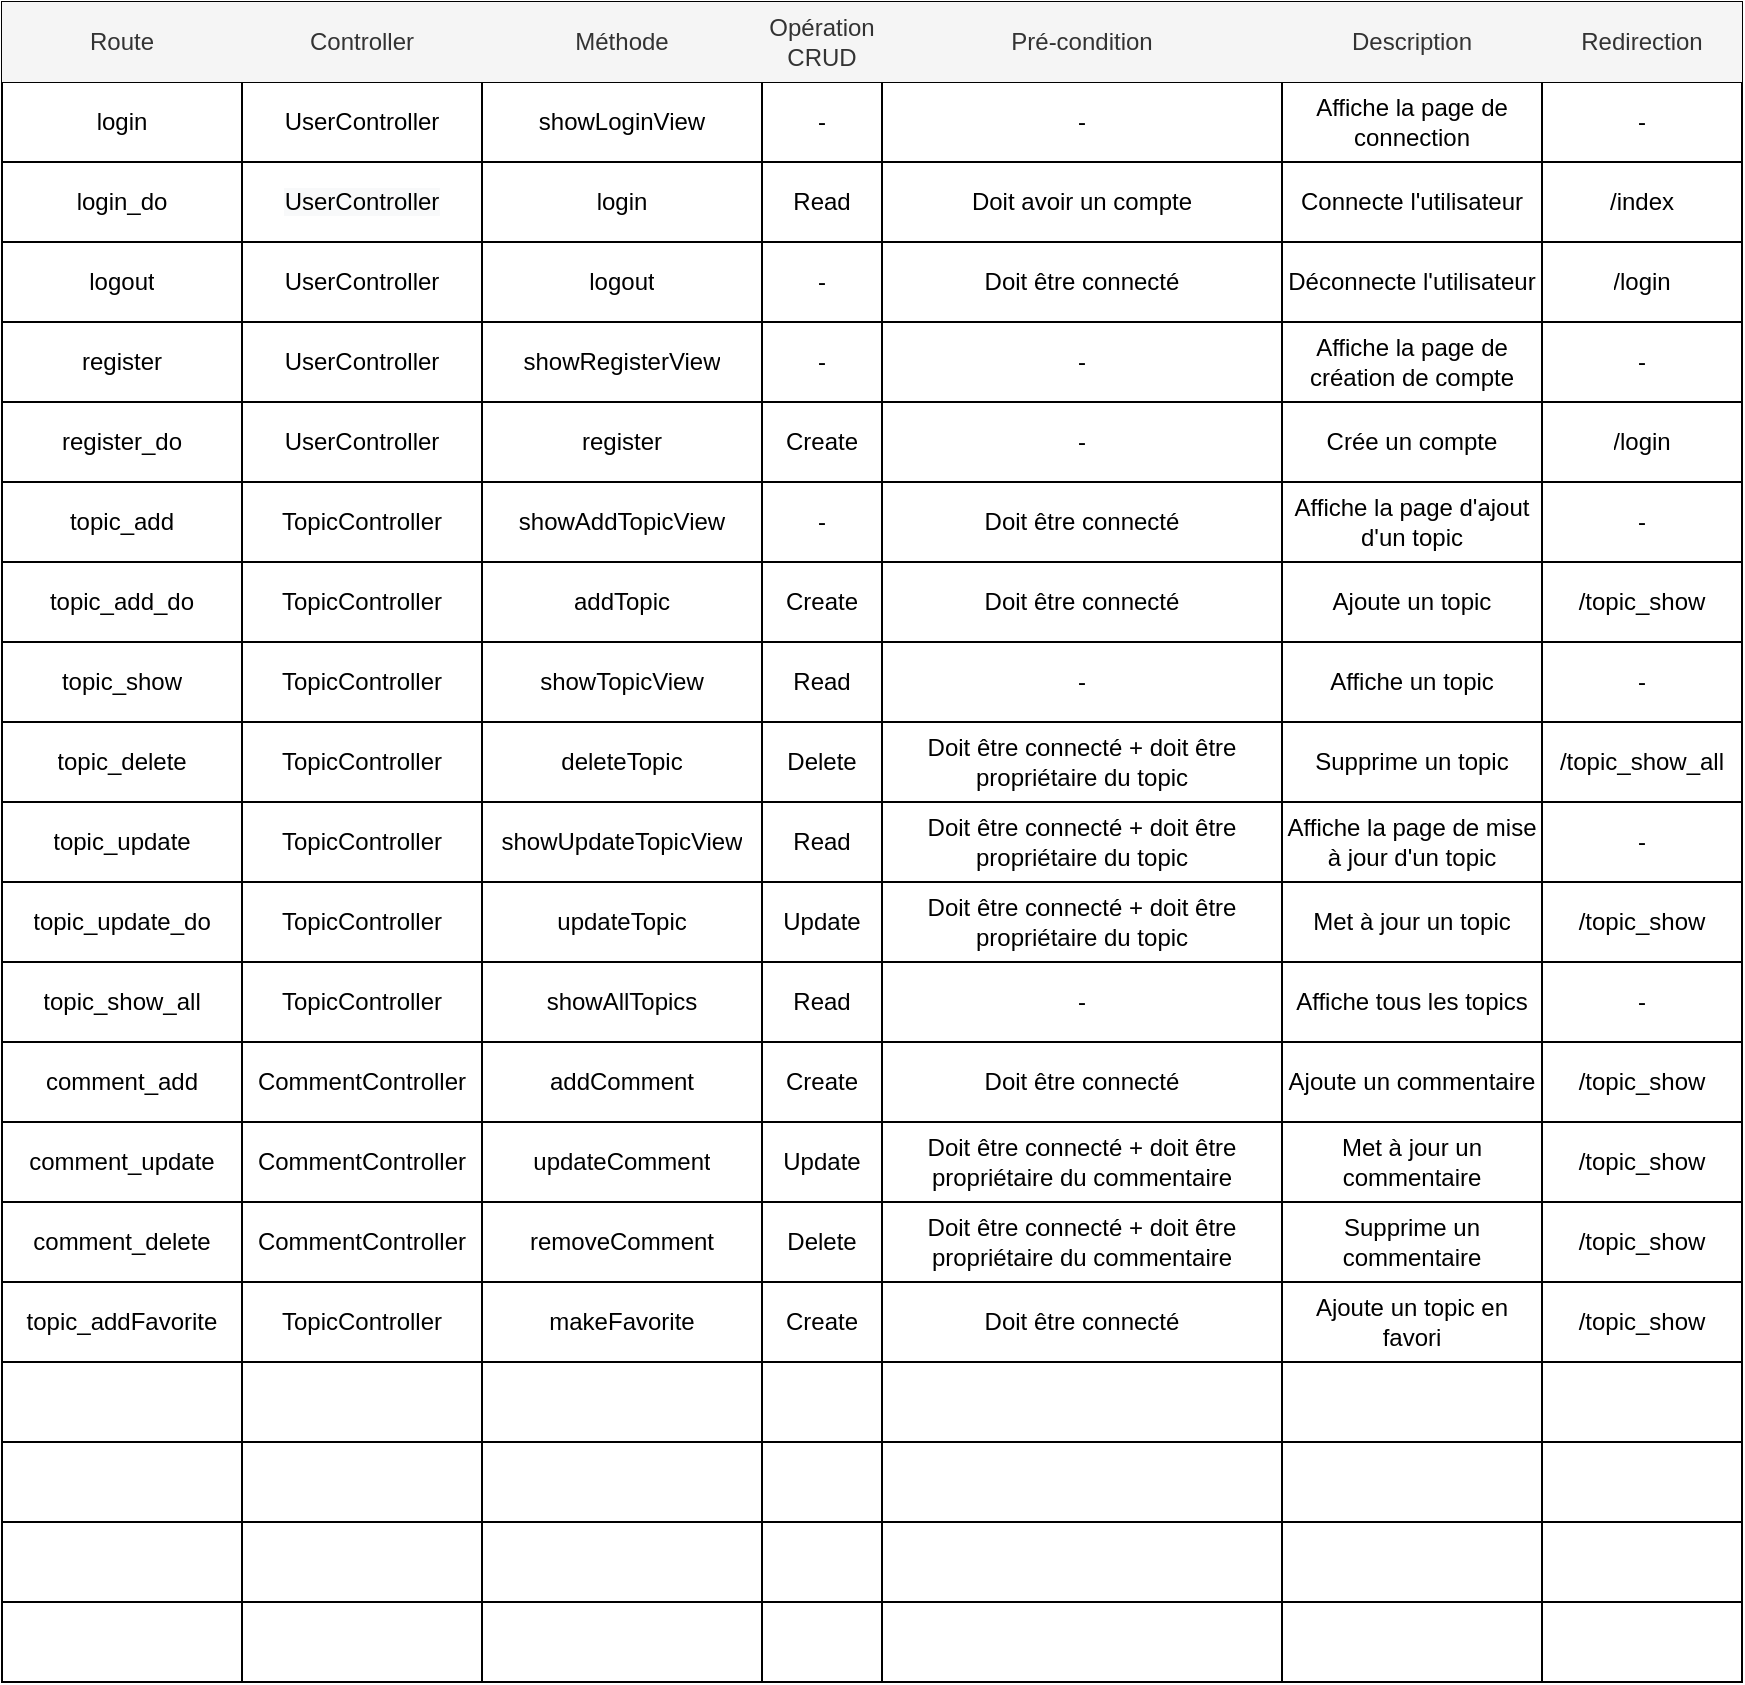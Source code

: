 <mxfile version="16.6.4" type="device"><diagram id="2NZ8hXQLQXaGf_vULwwr" name="Page-1"><mxGraphModel dx="-378" dy="328" grid="1" gridSize="10" guides="1" tooltips="1" connect="1" arrows="1" fold="1" page="1" pageScale="1" pageWidth="827" pageHeight="1169" math="0" shadow="0"><root><mxCell id="0"/><mxCell id="1" parent="0"/><mxCell id="IDrQPqA-CWk9IewRnikO-23" value="" style="shape=table;html=1;whiteSpace=wrap;startSize=0;container=1;collapsible=0;childLayout=tableLayout;" vertex="1" parent="1"><mxGeometry x="910" y="30" width="870" height="840" as="geometry"/></mxCell><mxCell id="IDrQPqA-CWk9IewRnikO-24" value="" style="shape=tableRow;horizontal=0;startSize=0;swimlaneHead=0;swimlaneBody=0;top=0;left=0;bottom=0;right=0;collapsible=0;dropTarget=0;fillColor=none;points=[[0,0.5],[1,0.5]];portConstraint=eastwest;" vertex="1" parent="IDrQPqA-CWk9IewRnikO-23"><mxGeometry width="870" height="40" as="geometry"/></mxCell><mxCell id="IDrQPqA-CWk9IewRnikO-25" value="Route" style="shape=partialRectangle;html=1;whiteSpace=wrap;connectable=0;fillColor=#f5f5f5;top=0;left=0;bottom=0;right=0;overflow=hidden;fontColor=#333333;strokeColor=#666666;" vertex="1" parent="IDrQPqA-CWk9IewRnikO-24"><mxGeometry width="120" height="40" as="geometry"><mxRectangle width="120" height="40" as="alternateBounds"/></mxGeometry></mxCell><mxCell id="IDrQPqA-CWk9IewRnikO-26" value="Controller" style="shape=partialRectangle;html=1;whiteSpace=wrap;connectable=0;fillColor=#f5f5f5;top=0;left=0;bottom=0;right=0;overflow=hidden;fontColor=#333333;strokeColor=#666666;" vertex="1" parent="IDrQPqA-CWk9IewRnikO-24"><mxGeometry x="120" width="120" height="40" as="geometry"><mxRectangle width="120" height="40" as="alternateBounds"/></mxGeometry></mxCell><mxCell id="IDrQPqA-CWk9IewRnikO-159" value="Méthode" style="shape=partialRectangle;html=1;whiteSpace=wrap;connectable=0;fillColor=#f5f5f5;top=0;left=0;bottom=0;right=0;overflow=hidden;fontColor=#333333;strokeColor=#666666;" vertex="1" parent="IDrQPqA-CWk9IewRnikO-24"><mxGeometry x="240" width="140" height="40" as="geometry"><mxRectangle width="140" height="40" as="alternateBounds"/></mxGeometry></mxCell><mxCell id="IDrQPqA-CWk9IewRnikO-27" value="Opération CRUD" style="shape=partialRectangle;html=1;whiteSpace=wrap;connectable=0;fillColor=#f5f5f5;top=0;left=0;bottom=0;right=0;overflow=hidden;fontColor=#333333;strokeColor=#666666;" vertex="1" parent="IDrQPqA-CWk9IewRnikO-24"><mxGeometry x="380" width="60" height="40" as="geometry"><mxRectangle width="60" height="40" as="alternateBounds"/></mxGeometry></mxCell><mxCell id="IDrQPqA-CWk9IewRnikO-63" value="Pré-condition" style="shape=partialRectangle;html=1;whiteSpace=wrap;connectable=0;fillColor=#f5f5f5;top=0;left=0;bottom=0;right=0;overflow=hidden;fontColor=#333333;strokeColor=#666666;" vertex="1" parent="IDrQPqA-CWk9IewRnikO-24"><mxGeometry x="440" width="200" height="40" as="geometry"><mxRectangle width="200" height="40" as="alternateBounds"/></mxGeometry></mxCell><mxCell id="IDrQPqA-CWk9IewRnikO-36" value="Description" style="shape=partialRectangle;html=1;whiteSpace=wrap;connectable=0;fillColor=#f5f5f5;top=0;left=0;bottom=0;right=0;overflow=hidden;fontColor=#333333;strokeColor=#666666;" vertex="1" parent="IDrQPqA-CWk9IewRnikO-24"><mxGeometry x="640" width="130" height="40" as="geometry"><mxRectangle width="130" height="40" as="alternateBounds"/></mxGeometry></mxCell><mxCell id="IDrQPqA-CWk9IewRnikO-60" value="Redirection" style="shape=partialRectangle;html=1;whiteSpace=wrap;connectable=0;fillColor=#f5f5f5;top=0;left=0;bottom=0;right=0;overflow=hidden;fontColor=#333333;strokeColor=#666666;" vertex="1" parent="IDrQPqA-CWk9IewRnikO-24"><mxGeometry x="770" width="100" height="40" as="geometry"><mxRectangle width="100" height="40" as="alternateBounds"/></mxGeometry></mxCell><mxCell id="IDrQPqA-CWk9IewRnikO-28" value="" style="shape=tableRow;horizontal=0;startSize=0;swimlaneHead=0;swimlaneBody=0;top=0;left=0;bottom=0;right=0;collapsible=0;dropTarget=0;fillColor=none;points=[[0,0.5],[1,0.5]];portConstraint=eastwest;" vertex="1" parent="IDrQPqA-CWk9IewRnikO-23"><mxGeometry y="40" width="870" height="40" as="geometry"/></mxCell><mxCell id="IDrQPqA-CWk9IewRnikO-29" value="login" style="shape=partialRectangle;html=1;whiteSpace=wrap;connectable=0;fillColor=none;top=0;left=0;bottom=0;right=0;overflow=hidden;" vertex="1" parent="IDrQPqA-CWk9IewRnikO-28"><mxGeometry width="120" height="40" as="geometry"><mxRectangle width="120" height="40" as="alternateBounds"/></mxGeometry></mxCell><mxCell id="IDrQPqA-CWk9IewRnikO-30" value="UserController" style="shape=partialRectangle;html=1;whiteSpace=wrap;connectable=0;fillColor=none;top=0;left=0;bottom=0;right=0;overflow=hidden;" vertex="1" parent="IDrQPqA-CWk9IewRnikO-28"><mxGeometry x="120" width="120" height="40" as="geometry"><mxRectangle width="120" height="40" as="alternateBounds"/></mxGeometry></mxCell><mxCell id="IDrQPqA-CWk9IewRnikO-160" value="showLoginView" style="shape=partialRectangle;html=1;whiteSpace=wrap;connectable=0;fillColor=none;top=0;left=0;bottom=0;right=0;overflow=hidden;" vertex="1" parent="IDrQPqA-CWk9IewRnikO-28"><mxGeometry x="240" width="140" height="40" as="geometry"><mxRectangle width="140" height="40" as="alternateBounds"/></mxGeometry></mxCell><mxCell id="IDrQPqA-CWk9IewRnikO-31" value="-" style="shape=partialRectangle;html=1;whiteSpace=wrap;connectable=0;fillColor=none;top=0;left=0;bottom=0;right=0;overflow=hidden;" vertex="1" parent="IDrQPqA-CWk9IewRnikO-28"><mxGeometry x="380" width="60" height="40" as="geometry"><mxRectangle width="60" height="40" as="alternateBounds"/></mxGeometry></mxCell><mxCell id="IDrQPqA-CWk9IewRnikO-64" value="-" style="shape=partialRectangle;html=1;whiteSpace=wrap;connectable=0;fillColor=none;top=0;left=0;bottom=0;right=0;overflow=hidden;" vertex="1" parent="IDrQPqA-CWk9IewRnikO-28"><mxGeometry x="440" width="200" height="40" as="geometry"><mxRectangle width="200" height="40" as="alternateBounds"/></mxGeometry></mxCell><mxCell id="IDrQPqA-CWk9IewRnikO-37" value="Affiche la page de connection" style="shape=partialRectangle;html=1;whiteSpace=wrap;connectable=0;fillColor=none;top=0;left=0;bottom=0;right=0;overflow=hidden;" vertex="1" parent="IDrQPqA-CWk9IewRnikO-28"><mxGeometry x="640" width="130" height="40" as="geometry"><mxRectangle width="130" height="40" as="alternateBounds"/></mxGeometry></mxCell><mxCell id="IDrQPqA-CWk9IewRnikO-61" value="-" style="shape=partialRectangle;html=1;whiteSpace=wrap;connectable=0;fillColor=none;top=0;left=0;bottom=0;right=0;overflow=hidden;" vertex="1" parent="IDrQPqA-CWk9IewRnikO-28"><mxGeometry x="770" width="100" height="40" as="geometry"><mxRectangle width="100" height="40" as="alternateBounds"/></mxGeometry></mxCell><mxCell id="IDrQPqA-CWk9IewRnikO-32" value="" style="shape=tableRow;horizontal=0;startSize=0;swimlaneHead=0;swimlaneBody=0;top=0;left=0;bottom=0;right=0;collapsible=0;dropTarget=0;fillColor=none;points=[[0,0.5],[1,0.5]];portConstraint=eastwest;" vertex="1" parent="IDrQPqA-CWk9IewRnikO-23"><mxGeometry y="80" width="870" height="40" as="geometry"/></mxCell><mxCell id="IDrQPqA-CWk9IewRnikO-33" value="login_do" style="shape=partialRectangle;html=1;whiteSpace=wrap;connectable=0;fillColor=none;top=0;left=0;bottom=0;right=0;overflow=hidden;" vertex="1" parent="IDrQPqA-CWk9IewRnikO-32"><mxGeometry width="120" height="40" as="geometry"><mxRectangle width="120" height="40" as="alternateBounds"/></mxGeometry></mxCell><mxCell id="IDrQPqA-CWk9IewRnikO-34" value="&lt;span style=&quot;color: rgb(0 , 0 , 0) ; font-family: &amp;#34;helvetica&amp;#34; ; font-size: 12px ; font-style: normal ; font-weight: 400 ; letter-spacing: normal ; text-align: center ; text-indent: 0px ; text-transform: none ; word-spacing: 0px ; background-color: rgb(248 , 249 , 250) ; display: inline ; float: none&quot;&gt;UserController&lt;/span&gt;" style="shape=partialRectangle;html=1;whiteSpace=wrap;connectable=0;fillColor=none;top=0;left=0;bottom=0;right=0;overflow=hidden;" vertex="1" parent="IDrQPqA-CWk9IewRnikO-32"><mxGeometry x="120" width="120" height="40" as="geometry"><mxRectangle width="120" height="40" as="alternateBounds"/></mxGeometry></mxCell><mxCell id="IDrQPqA-CWk9IewRnikO-161" value="login" style="shape=partialRectangle;html=1;whiteSpace=wrap;connectable=0;fillColor=none;top=0;left=0;bottom=0;right=0;overflow=hidden;" vertex="1" parent="IDrQPqA-CWk9IewRnikO-32"><mxGeometry x="240" width="140" height="40" as="geometry"><mxRectangle width="140" height="40" as="alternateBounds"/></mxGeometry></mxCell><mxCell id="IDrQPqA-CWk9IewRnikO-35" value="Read" style="shape=partialRectangle;html=1;whiteSpace=wrap;connectable=0;fillColor=none;top=0;left=0;bottom=0;right=0;overflow=hidden;pointerEvents=1;" vertex="1" parent="IDrQPqA-CWk9IewRnikO-32"><mxGeometry x="380" width="60" height="40" as="geometry"><mxRectangle width="60" height="40" as="alternateBounds"/></mxGeometry></mxCell><mxCell id="IDrQPqA-CWk9IewRnikO-65" value="Doit avoir un compte" style="shape=partialRectangle;html=1;whiteSpace=wrap;connectable=0;fillColor=none;top=0;left=0;bottom=0;right=0;overflow=hidden;pointerEvents=1;" vertex="1" parent="IDrQPqA-CWk9IewRnikO-32"><mxGeometry x="440" width="200" height="40" as="geometry"><mxRectangle width="200" height="40" as="alternateBounds"/></mxGeometry></mxCell><mxCell id="IDrQPqA-CWk9IewRnikO-38" value="Connecte l'utilisateur" style="shape=partialRectangle;html=1;whiteSpace=wrap;connectable=0;fillColor=none;top=0;left=0;bottom=0;right=0;overflow=hidden;pointerEvents=1;" vertex="1" parent="IDrQPqA-CWk9IewRnikO-32"><mxGeometry x="640" width="130" height="40" as="geometry"><mxRectangle width="130" height="40" as="alternateBounds"/></mxGeometry></mxCell><mxCell id="IDrQPqA-CWk9IewRnikO-62" value="/index" style="shape=partialRectangle;html=1;whiteSpace=wrap;connectable=0;fillColor=none;top=0;left=0;bottom=0;right=0;overflow=hidden;pointerEvents=1;" vertex="1" parent="IDrQPqA-CWk9IewRnikO-32"><mxGeometry x="770" width="100" height="40" as="geometry"><mxRectangle width="100" height="40" as="alternateBounds"/></mxGeometry></mxCell><mxCell id="IDrQPqA-CWk9IewRnikO-137" style="shape=tableRow;horizontal=0;startSize=0;swimlaneHead=0;swimlaneBody=0;top=0;left=0;bottom=0;right=0;collapsible=0;dropTarget=0;fillColor=none;points=[[0,0.5],[1,0.5]];portConstraint=eastwest;" vertex="1" parent="IDrQPqA-CWk9IewRnikO-23"><mxGeometry y="120" width="870" height="40" as="geometry"/></mxCell><mxCell id="IDrQPqA-CWk9IewRnikO-138" value="logout" style="shape=partialRectangle;html=1;whiteSpace=wrap;connectable=0;fillColor=none;top=0;left=0;bottom=0;right=0;overflow=hidden;" vertex="1" parent="IDrQPqA-CWk9IewRnikO-137"><mxGeometry width="120" height="40" as="geometry"><mxRectangle width="120" height="40" as="alternateBounds"/></mxGeometry></mxCell><mxCell id="IDrQPqA-CWk9IewRnikO-139" value="UserController" style="shape=partialRectangle;html=1;whiteSpace=wrap;connectable=0;fillColor=none;top=0;left=0;bottom=0;right=0;overflow=hidden;" vertex="1" parent="IDrQPqA-CWk9IewRnikO-137"><mxGeometry x="120" width="120" height="40" as="geometry"><mxRectangle width="120" height="40" as="alternateBounds"/></mxGeometry></mxCell><mxCell id="IDrQPqA-CWk9IewRnikO-162" value="logout" style="shape=partialRectangle;html=1;whiteSpace=wrap;connectable=0;fillColor=none;top=0;left=0;bottom=0;right=0;overflow=hidden;" vertex="1" parent="IDrQPqA-CWk9IewRnikO-137"><mxGeometry x="240" width="140" height="40" as="geometry"><mxRectangle width="140" height="40" as="alternateBounds"/></mxGeometry></mxCell><mxCell id="IDrQPqA-CWk9IewRnikO-140" value="-" style="shape=partialRectangle;html=1;whiteSpace=wrap;connectable=0;fillColor=none;top=0;left=0;bottom=0;right=0;overflow=hidden;pointerEvents=1;" vertex="1" parent="IDrQPqA-CWk9IewRnikO-137"><mxGeometry x="380" width="60" height="40" as="geometry"><mxRectangle width="60" height="40" as="alternateBounds"/></mxGeometry></mxCell><mxCell id="IDrQPqA-CWk9IewRnikO-141" value="Doit être connecté" style="shape=partialRectangle;html=1;whiteSpace=wrap;connectable=0;fillColor=none;top=0;left=0;bottom=0;right=0;overflow=hidden;pointerEvents=1;" vertex="1" parent="IDrQPqA-CWk9IewRnikO-137"><mxGeometry x="440" width="200" height="40" as="geometry"><mxRectangle width="200" height="40" as="alternateBounds"/></mxGeometry></mxCell><mxCell id="IDrQPqA-CWk9IewRnikO-142" value="Déconnecte l'utilisateur" style="shape=partialRectangle;html=1;whiteSpace=wrap;connectable=0;fillColor=none;top=0;left=0;bottom=0;right=0;overflow=hidden;pointerEvents=1;" vertex="1" parent="IDrQPqA-CWk9IewRnikO-137"><mxGeometry x="640" width="130" height="40" as="geometry"><mxRectangle width="130" height="40" as="alternateBounds"/></mxGeometry></mxCell><mxCell id="IDrQPqA-CWk9IewRnikO-143" value="/login" style="shape=partialRectangle;html=1;whiteSpace=wrap;connectable=0;fillColor=none;top=0;left=0;bottom=0;right=0;overflow=hidden;pointerEvents=1;" vertex="1" parent="IDrQPqA-CWk9IewRnikO-137"><mxGeometry x="770" width="100" height="40" as="geometry"><mxRectangle width="100" height="40" as="alternateBounds"/></mxGeometry></mxCell><mxCell id="IDrQPqA-CWk9IewRnikO-130" style="shape=tableRow;horizontal=0;startSize=0;swimlaneHead=0;swimlaneBody=0;top=0;left=0;bottom=0;right=0;collapsible=0;dropTarget=0;fillColor=none;points=[[0,0.5],[1,0.5]];portConstraint=eastwest;" vertex="1" parent="IDrQPqA-CWk9IewRnikO-23"><mxGeometry y="160" width="870" height="40" as="geometry"/></mxCell><mxCell id="IDrQPqA-CWk9IewRnikO-131" value="register" style="shape=partialRectangle;html=1;whiteSpace=wrap;connectable=0;fillColor=none;top=0;left=0;bottom=0;right=0;overflow=hidden;" vertex="1" parent="IDrQPqA-CWk9IewRnikO-130"><mxGeometry width="120" height="40" as="geometry"><mxRectangle width="120" height="40" as="alternateBounds"/></mxGeometry></mxCell><mxCell id="IDrQPqA-CWk9IewRnikO-132" value="UserController" style="shape=partialRectangle;html=1;whiteSpace=wrap;connectable=0;fillColor=none;top=0;left=0;bottom=0;right=0;overflow=hidden;" vertex="1" parent="IDrQPqA-CWk9IewRnikO-130"><mxGeometry x="120" width="120" height="40" as="geometry"><mxRectangle width="120" height="40" as="alternateBounds"/></mxGeometry></mxCell><mxCell id="IDrQPqA-CWk9IewRnikO-163" value="showRegisterView" style="shape=partialRectangle;html=1;whiteSpace=wrap;connectable=0;fillColor=none;top=0;left=0;bottom=0;right=0;overflow=hidden;" vertex="1" parent="IDrQPqA-CWk9IewRnikO-130"><mxGeometry x="240" width="140" height="40" as="geometry"><mxRectangle width="140" height="40" as="alternateBounds"/></mxGeometry></mxCell><mxCell id="IDrQPqA-CWk9IewRnikO-133" value="-" style="shape=partialRectangle;html=1;whiteSpace=wrap;connectable=0;fillColor=none;top=0;left=0;bottom=0;right=0;overflow=hidden;pointerEvents=1;" vertex="1" parent="IDrQPqA-CWk9IewRnikO-130"><mxGeometry x="380" width="60" height="40" as="geometry"><mxRectangle width="60" height="40" as="alternateBounds"/></mxGeometry></mxCell><mxCell id="IDrQPqA-CWk9IewRnikO-134" value="-" style="shape=partialRectangle;html=1;whiteSpace=wrap;connectable=0;fillColor=none;top=0;left=0;bottom=0;right=0;overflow=hidden;pointerEvents=1;" vertex="1" parent="IDrQPqA-CWk9IewRnikO-130"><mxGeometry x="440" width="200" height="40" as="geometry"><mxRectangle width="200" height="40" as="alternateBounds"/></mxGeometry></mxCell><mxCell id="IDrQPqA-CWk9IewRnikO-135" value="Affiche la page de création de compte" style="shape=partialRectangle;html=1;whiteSpace=wrap;connectable=0;fillColor=none;top=0;left=0;bottom=0;right=0;overflow=hidden;pointerEvents=1;" vertex="1" parent="IDrQPqA-CWk9IewRnikO-130"><mxGeometry x="640" width="130" height="40" as="geometry"><mxRectangle width="130" height="40" as="alternateBounds"/></mxGeometry></mxCell><mxCell id="IDrQPqA-CWk9IewRnikO-136" value="-" style="shape=partialRectangle;html=1;whiteSpace=wrap;connectable=0;fillColor=none;top=0;left=0;bottom=0;right=0;overflow=hidden;pointerEvents=1;" vertex="1" parent="IDrQPqA-CWk9IewRnikO-130"><mxGeometry x="770" width="100" height="40" as="geometry"><mxRectangle width="100" height="40" as="alternateBounds"/></mxGeometry></mxCell><mxCell id="IDrQPqA-CWk9IewRnikO-123" style="shape=tableRow;horizontal=0;startSize=0;swimlaneHead=0;swimlaneBody=0;top=0;left=0;bottom=0;right=0;collapsible=0;dropTarget=0;fillColor=none;points=[[0,0.5],[1,0.5]];portConstraint=eastwest;" vertex="1" parent="IDrQPqA-CWk9IewRnikO-23"><mxGeometry y="200" width="870" height="40" as="geometry"/></mxCell><mxCell id="IDrQPqA-CWk9IewRnikO-124" value="register_do" style="shape=partialRectangle;html=1;whiteSpace=wrap;connectable=0;fillColor=none;top=0;left=0;bottom=0;right=0;overflow=hidden;" vertex="1" parent="IDrQPqA-CWk9IewRnikO-123"><mxGeometry width="120" height="40" as="geometry"><mxRectangle width="120" height="40" as="alternateBounds"/></mxGeometry></mxCell><mxCell id="IDrQPqA-CWk9IewRnikO-125" value="UserController" style="shape=partialRectangle;html=1;whiteSpace=wrap;connectable=0;fillColor=none;top=0;left=0;bottom=0;right=0;overflow=hidden;" vertex="1" parent="IDrQPqA-CWk9IewRnikO-123"><mxGeometry x="120" width="120" height="40" as="geometry"><mxRectangle width="120" height="40" as="alternateBounds"/></mxGeometry></mxCell><mxCell id="IDrQPqA-CWk9IewRnikO-164" value="register" style="shape=partialRectangle;html=1;whiteSpace=wrap;connectable=0;fillColor=none;top=0;left=0;bottom=0;right=0;overflow=hidden;" vertex="1" parent="IDrQPqA-CWk9IewRnikO-123"><mxGeometry x="240" width="140" height="40" as="geometry"><mxRectangle width="140" height="40" as="alternateBounds"/></mxGeometry></mxCell><mxCell id="IDrQPqA-CWk9IewRnikO-126" value="Create" style="shape=partialRectangle;html=1;whiteSpace=wrap;connectable=0;fillColor=none;top=0;left=0;bottom=0;right=0;overflow=hidden;pointerEvents=1;" vertex="1" parent="IDrQPqA-CWk9IewRnikO-123"><mxGeometry x="380" width="60" height="40" as="geometry"><mxRectangle width="60" height="40" as="alternateBounds"/></mxGeometry></mxCell><mxCell id="IDrQPqA-CWk9IewRnikO-127" value="-" style="shape=partialRectangle;html=1;whiteSpace=wrap;connectable=0;fillColor=none;top=0;left=0;bottom=0;right=0;overflow=hidden;pointerEvents=1;" vertex="1" parent="IDrQPqA-CWk9IewRnikO-123"><mxGeometry x="440" width="200" height="40" as="geometry"><mxRectangle width="200" height="40" as="alternateBounds"/></mxGeometry></mxCell><mxCell id="IDrQPqA-CWk9IewRnikO-128" value="Crée un compte" style="shape=partialRectangle;html=1;whiteSpace=wrap;connectable=0;fillColor=none;top=0;left=0;bottom=0;right=0;overflow=hidden;pointerEvents=1;" vertex="1" parent="IDrQPqA-CWk9IewRnikO-123"><mxGeometry x="640" width="130" height="40" as="geometry"><mxRectangle width="130" height="40" as="alternateBounds"/></mxGeometry></mxCell><mxCell id="IDrQPqA-CWk9IewRnikO-129" value="/login" style="shape=partialRectangle;html=1;whiteSpace=wrap;connectable=0;fillColor=none;top=0;left=0;bottom=0;right=0;overflow=hidden;pointerEvents=1;" vertex="1" parent="IDrQPqA-CWk9IewRnikO-123"><mxGeometry x="770" width="100" height="40" as="geometry"><mxRectangle width="100" height="40" as="alternateBounds"/></mxGeometry></mxCell><mxCell id="IDrQPqA-CWk9IewRnikO-116" style="shape=tableRow;horizontal=0;startSize=0;swimlaneHead=0;swimlaneBody=0;top=0;left=0;bottom=0;right=0;collapsible=0;dropTarget=0;fillColor=none;points=[[0,0.5],[1,0.5]];portConstraint=eastwest;" vertex="1" parent="IDrQPqA-CWk9IewRnikO-23"><mxGeometry y="240" width="870" height="40" as="geometry"/></mxCell><mxCell id="IDrQPqA-CWk9IewRnikO-117" value="topic_add" style="shape=partialRectangle;html=1;whiteSpace=wrap;connectable=0;fillColor=none;top=0;left=0;bottom=0;right=0;overflow=hidden;" vertex="1" parent="IDrQPqA-CWk9IewRnikO-116"><mxGeometry width="120" height="40" as="geometry"><mxRectangle width="120" height="40" as="alternateBounds"/></mxGeometry></mxCell><mxCell id="IDrQPqA-CWk9IewRnikO-118" value="TopicController" style="shape=partialRectangle;html=1;whiteSpace=wrap;connectable=0;fillColor=none;top=0;left=0;bottom=0;right=0;overflow=hidden;" vertex="1" parent="IDrQPqA-CWk9IewRnikO-116"><mxGeometry x="120" width="120" height="40" as="geometry"><mxRectangle width="120" height="40" as="alternateBounds"/></mxGeometry></mxCell><mxCell id="IDrQPqA-CWk9IewRnikO-165" value="showAddTopicView" style="shape=partialRectangle;html=1;whiteSpace=wrap;connectable=0;fillColor=none;top=0;left=0;bottom=0;right=0;overflow=hidden;" vertex="1" parent="IDrQPqA-CWk9IewRnikO-116"><mxGeometry x="240" width="140" height="40" as="geometry"><mxRectangle width="140" height="40" as="alternateBounds"/></mxGeometry></mxCell><mxCell id="IDrQPqA-CWk9IewRnikO-119" value="-" style="shape=partialRectangle;html=1;whiteSpace=wrap;connectable=0;fillColor=none;top=0;left=0;bottom=0;right=0;overflow=hidden;pointerEvents=1;" vertex="1" parent="IDrQPqA-CWk9IewRnikO-116"><mxGeometry x="380" width="60" height="40" as="geometry"><mxRectangle width="60" height="40" as="alternateBounds"/></mxGeometry></mxCell><mxCell id="IDrQPqA-CWk9IewRnikO-120" value="&lt;span&gt;Doit être connecté&lt;/span&gt;" style="shape=partialRectangle;html=1;whiteSpace=wrap;connectable=0;fillColor=none;top=0;left=0;bottom=0;right=0;overflow=hidden;pointerEvents=1;" vertex="1" parent="IDrQPqA-CWk9IewRnikO-116"><mxGeometry x="440" width="200" height="40" as="geometry"><mxRectangle width="200" height="40" as="alternateBounds"/></mxGeometry></mxCell><mxCell id="IDrQPqA-CWk9IewRnikO-121" value="Affiche la page d'ajout d'un topic" style="shape=partialRectangle;html=1;whiteSpace=wrap;connectable=0;fillColor=none;top=0;left=0;bottom=0;right=0;overflow=hidden;pointerEvents=1;" vertex="1" parent="IDrQPqA-CWk9IewRnikO-116"><mxGeometry x="640" width="130" height="40" as="geometry"><mxRectangle width="130" height="40" as="alternateBounds"/></mxGeometry></mxCell><mxCell id="IDrQPqA-CWk9IewRnikO-122" value="-" style="shape=partialRectangle;html=1;whiteSpace=wrap;connectable=0;fillColor=none;top=0;left=0;bottom=0;right=0;overflow=hidden;pointerEvents=1;" vertex="1" parent="IDrQPqA-CWk9IewRnikO-116"><mxGeometry x="770" width="100" height="40" as="geometry"><mxRectangle width="100" height="40" as="alternateBounds"/></mxGeometry></mxCell><mxCell id="IDrQPqA-CWk9IewRnikO-109" style="shape=tableRow;horizontal=0;startSize=0;swimlaneHead=0;swimlaneBody=0;top=0;left=0;bottom=0;right=0;collapsible=0;dropTarget=0;fillColor=none;points=[[0,0.5],[1,0.5]];portConstraint=eastwest;" vertex="1" parent="IDrQPqA-CWk9IewRnikO-23"><mxGeometry y="280" width="870" height="40" as="geometry"/></mxCell><mxCell id="IDrQPqA-CWk9IewRnikO-110" value="topic_add_do" style="shape=partialRectangle;html=1;whiteSpace=wrap;connectable=0;fillColor=none;top=0;left=0;bottom=0;right=0;overflow=hidden;" vertex="1" parent="IDrQPqA-CWk9IewRnikO-109"><mxGeometry width="120" height="40" as="geometry"><mxRectangle width="120" height="40" as="alternateBounds"/></mxGeometry></mxCell><mxCell id="IDrQPqA-CWk9IewRnikO-111" value="&lt;span&gt;TopicController&lt;/span&gt;" style="shape=partialRectangle;html=1;whiteSpace=wrap;connectable=0;fillColor=none;top=0;left=0;bottom=0;right=0;overflow=hidden;" vertex="1" parent="IDrQPqA-CWk9IewRnikO-109"><mxGeometry x="120" width="120" height="40" as="geometry"><mxRectangle width="120" height="40" as="alternateBounds"/></mxGeometry></mxCell><mxCell id="IDrQPqA-CWk9IewRnikO-166" value="addTopic" style="shape=partialRectangle;html=1;whiteSpace=wrap;connectable=0;fillColor=none;top=0;left=0;bottom=0;right=0;overflow=hidden;" vertex="1" parent="IDrQPqA-CWk9IewRnikO-109"><mxGeometry x="240" width="140" height="40" as="geometry"><mxRectangle width="140" height="40" as="alternateBounds"/></mxGeometry></mxCell><mxCell id="IDrQPqA-CWk9IewRnikO-112" value="Create" style="shape=partialRectangle;html=1;whiteSpace=wrap;connectable=0;fillColor=none;top=0;left=0;bottom=0;right=0;overflow=hidden;pointerEvents=1;" vertex="1" parent="IDrQPqA-CWk9IewRnikO-109"><mxGeometry x="380" width="60" height="40" as="geometry"><mxRectangle width="60" height="40" as="alternateBounds"/></mxGeometry></mxCell><mxCell id="IDrQPqA-CWk9IewRnikO-113" value="&lt;span&gt;Doit être connecté&lt;/span&gt;" style="shape=partialRectangle;html=1;whiteSpace=wrap;connectable=0;fillColor=none;top=0;left=0;bottom=0;right=0;overflow=hidden;pointerEvents=1;" vertex="1" parent="IDrQPqA-CWk9IewRnikO-109"><mxGeometry x="440" width="200" height="40" as="geometry"><mxRectangle width="200" height="40" as="alternateBounds"/></mxGeometry></mxCell><mxCell id="IDrQPqA-CWk9IewRnikO-114" value="Ajoute un topic" style="shape=partialRectangle;html=1;whiteSpace=wrap;connectable=0;fillColor=none;top=0;left=0;bottom=0;right=0;overflow=hidden;pointerEvents=1;" vertex="1" parent="IDrQPqA-CWk9IewRnikO-109"><mxGeometry x="640" width="130" height="40" as="geometry"><mxRectangle width="130" height="40" as="alternateBounds"/></mxGeometry></mxCell><mxCell id="IDrQPqA-CWk9IewRnikO-115" value="&lt;span&gt;/topic_show&lt;/span&gt;" style="shape=partialRectangle;html=1;whiteSpace=wrap;connectable=0;fillColor=none;top=0;left=0;bottom=0;right=0;overflow=hidden;pointerEvents=1;" vertex="1" parent="IDrQPqA-CWk9IewRnikO-109"><mxGeometry x="770" width="100" height="40" as="geometry"><mxRectangle width="100" height="40" as="alternateBounds"/></mxGeometry></mxCell><mxCell id="IDrQPqA-CWk9IewRnikO-102" style="shape=tableRow;horizontal=0;startSize=0;swimlaneHead=0;swimlaneBody=0;top=0;left=0;bottom=0;right=0;collapsible=0;dropTarget=0;fillColor=none;points=[[0,0.5],[1,0.5]];portConstraint=eastwest;" vertex="1" parent="IDrQPqA-CWk9IewRnikO-23"><mxGeometry y="320" width="870" height="40" as="geometry"/></mxCell><mxCell id="IDrQPqA-CWk9IewRnikO-103" value="topic_show" style="shape=partialRectangle;html=1;whiteSpace=wrap;connectable=0;fillColor=none;top=0;left=0;bottom=0;right=0;overflow=hidden;" vertex="1" parent="IDrQPqA-CWk9IewRnikO-102"><mxGeometry width="120" height="40" as="geometry"><mxRectangle width="120" height="40" as="alternateBounds"/></mxGeometry></mxCell><mxCell id="IDrQPqA-CWk9IewRnikO-104" value="&lt;span&gt;TopicController&lt;/span&gt;" style="shape=partialRectangle;html=1;whiteSpace=wrap;connectable=0;fillColor=none;top=0;left=0;bottom=0;right=0;overflow=hidden;" vertex="1" parent="IDrQPqA-CWk9IewRnikO-102"><mxGeometry x="120" width="120" height="40" as="geometry"><mxRectangle width="120" height="40" as="alternateBounds"/></mxGeometry></mxCell><mxCell id="IDrQPqA-CWk9IewRnikO-167" value="showTopicView" style="shape=partialRectangle;html=1;whiteSpace=wrap;connectable=0;fillColor=none;top=0;left=0;bottom=0;right=0;overflow=hidden;" vertex="1" parent="IDrQPqA-CWk9IewRnikO-102"><mxGeometry x="240" width="140" height="40" as="geometry"><mxRectangle width="140" height="40" as="alternateBounds"/></mxGeometry></mxCell><mxCell id="IDrQPqA-CWk9IewRnikO-105" value="Read" style="shape=partialRectangle;html=1;whiteSpace=wrap;connectable=0;fillColor=none;top=0;left=0;bottom=0;right=0;overflow=hidden;pointerEvents=1;" vertex="1" parent="IDrQPqA-CWk9IewRnikO-102"><mxGeometry x="380" width="60" height="40" as="geometry"><mxRectangle width="60" height="40" as="alternateBounds"/></mxGeometry></mxCell><mxCell id="IDrQPqA-CWk9IewRnikO-106" value="-" style="shape=partialRectangle;html=1;whiteSpace=wrap;connectable=0;fillColor=none;top=0;left=0;bottom=0;right=0;overflow=hidden;pointerEvents=1;" vertex="1" parent="IDrQPqA-CWk9IewRnikO-102"><mxGeometry x="440" width="200" height="40" as="geometry"><mxRectangle width="200" height="40" as="alternateBounds"/></mxGeometry></mxCell><mxCell id="IDrQPqA-CWk9IewRnikO-107" value="Affiche un topic" style="shape=partialRectangle;html=1;whiteSpace=wrap;connectable=0;fillColor=none;top=0;left=0;bottom=0;right=0;overflow=hidden;pointerEvents=1;" vertex="1" parent="IDrQPqA-CWk9IewRnikO-102"><mxGeometry x="640" width="130" height="40" as="geometry"><mxRectangle width="130" height="40" as="alternateBounds"/></mxGeometry></mxCell><mxCell id="IDrQPqA-CWk9IewRnikO-108" value="-" style="shape=partialRectangle;html=1;whiteSpace=wrap;connectable=0;fillColor=none;top=0;left=0;bottom=0;right=0;overflow=hidden;pointerEvents=1;" vertex="1" parent="IDrQPqA-CWk9IewRnikO-102"><mxGeometry x="770" width="100" height="40" as="geometry"><mxRectangle width="100" height="40" as="alternateBounds"/></mxGeometry></mxCell><mxCell id="IDrQPqA-CWk9IewRnikO-95" style="shape=tableRow;horizontal=0;startSize=0;swimlaneHead=0;swimlaneBody=0;top=0;left=0;bottom=0;right=0;collapsible=0;dropTarget=0;fillColor=none;points=[[0,0.5],[1,0.5]];portConstraint=eastwest;" vertex="1" parent="IDrQPqA-CWk9IewRnikO-23"><mxGeometry y="360" width="870" height="40" as="geometry"/></mxCell><mxCell id="IDrQPqA-CWk9IewRnikO-96" value="topic_delete" style="shape=partialRectangle;html=1;whiteSpace=wrap;connectable=0;fillColor=none;top=0;left=0;bottom=0;right=0;overflow=hidden;" vertex="1" parent="IDrQPqA-CWk9IewRnikO-95"><mxGeometry width="120" height="40" as="geometry"><mxRectangle width="120" height="40" as="alternateBounds"/></mxGeometry></mxCell><mxCell id="IDrQPqA-CWk9IewRnikO-97" value="&lt;span&gt;TopicController&lt;/span&gt;" style="shape=partialRectangle;html=1;whiteSpace=wrap;connectable=0;fillColor=none;top=0;left=0;bottom=0;right=0;overflow=hidden;" vertex="1" parent="IDrQPqA-CWk9IewRnikO-95"><mxGeometry x="120" width="120" height="40" as="geometry"><mxRectangle width="120" height="40" as="alternateBounds"/></mxGeometry></mxCell><mxCell id="IDrQPqA-CWk9IewRnikO-168" value="deleteTopic" style="shape=partialRectangle;html=1;whiteSpace=wrap;connectable=0;fillColor=none;top=0;left=0;bottom=0;right=0;overflow=hidden;" vertex="1" parent="IDrQPqA-CWk9IewRnikO-95"><mxGeometry x="240" width="140" height="40" as="geometry"><mxRectangle width="140" height="40" as="alternateBounds"/></mxGeometry></mxCell><mxCell id="IDrQPqA-CWk9IewRnikO-98" value="Delete" style="shape=partialRectangle;html=1;whiteSpace=wrap;connectable=0;fillColor=none;top=0;left=0;bottom=0;right=0;overflow=hidden;pointerEvents=1;" vertex="1" parent="IDrQPqA-CWk9IewRnikO-95"><mxGeometry x="380" width="60" height="40" as="geometry"><mxRectangle width="60" height="40" as="alternateBounds"/></mxGeometry></mxCell><mxCell id="IDrQPqA-CWk9IewRnikO-99" value="&lt;span&gt;Doit être connecté + doit être propriétaire du topic&lt;/span&gt;" style="shape=partialRectangle;html=1;whiteSpace=wrap;connectable=0;fillColor=none;top=0;left=0;bottom=0;right=0;overflow=hidden;pointerEvents=1;" vertex="1" parent="IDrQPqA-CWk9IewRnikO-95"><mxGeometry x="440" width="200" height="40" as="geometry"><mxRectangle width="200" height="40" as="alternateBounds"/></mxGeometry></mxCell><mxCell id="IDrQPqA-CWk9IewRnikO-100" value="Supprime un topic" style="shape=partialRectangle;html=1;whiteSpace=wrap;connectable=0;fillColor=none;top=0;left=0;bottom=0;right=0;overflow=hidden;pointerEvents=1;" vertex="1" parent="IDrQPqA-CWk9IewRnikO-95"><mxGeometry x="640" width="130" height="40" as="geometry"><mxRectangle width="130" height="40" as="alternateBounds"/></mxGeometry></mxCell><mxCell id="IDrQPqA-CWk9IewRnikO-101" value="/topic_show_all" style="shape=partialRectangle;html=1;whiteSpace=wrap;connectable=0;fillColor=none;top=0;left=0;bottom=0;right=0;overflow=hidden;pointerEvents=1;" vertex="1" parent="IDrQPqA-CWk9IewRnikO-95"><mxGeometry x="770" width="100" height="40" as="geometry"><mxRectangle width="100" height="40" as="alternateBounds"/></mxGeometry></mxCell><mxCell id="IDrQPqA-CWk9IewRnikO-88" style="shape=tableRow;horizontal=0;startSize=0;swimlaneHead=0;swimlaneBody=0;top=0;left=0;bottom=0;right=0;collapsible=0;dropTarget=0;fillColor=none;points=[[0,0.5],[1,0.5]];portConstraint=eastwest;" vertex="1" parent="IDrQPqA-CWk9IewRnikO-23"><mxGeometry y="400" width="870" height="40" as="geometry"/></mxCell><mxCell id="IDrQPqA-CWk9IewRnikO-89" value="topic_update" style="shape=partialRectangle;html=1;whiteSpace=wrap;connectable=0;fillColor=none;top=0;left=0;bottom=0;right=0;overflow=hidden;" vertex="1" parent="IDrQPqA-CWk9IewRnikO-88"><mxGeometry width="120" height="40" as="geometry"><mxRectangle width="120" height="40" as="alternateBounds"/></mxGeometry></mxCell><mxCell id="IDrQPqA-CWk9IewRnikO-90" value="&lt;span&gt;TopicController&lt;/span&gt;" style="shape=partialRectangle;html=1;whiteSpace=wrap;connectable=0;fillColor=none;top=0;left=0;bottom=0;right=0;overflow=hidden;" vertex="1" parent="IDrQPqA-CWk9IewRnikO-88"><mxGeometry x="120" width="120" height="40" as="geometry"><mxRectangle width="120" height="40" as="alternateBounds"/></mxGeometry></mxCell><mxCell id="IDrQPqA-CWk9IewRnikO-169" value="showUpdateTopicView" style="shape=partialRectangle;html=1;whiteSpace=wrap;connectable=0;fillColor=none;top=0;left=0;bottom=0;right=0;overflow=hidden;" vertex="1" parent="IDrQPqA-CWk9IewRnikO-88"><mxGeometry x="240" width="140" height="40" as="geometry"><mxRectangle width="140" height="40" as="alternateBounds"/></mxGeometry></mxCell><mxCell id="IDrQPqA-CWk9IewRnikO-91" value="Read" style="shape=partialRectangle;html=1;whiteSpace=wrap;connectable=0;fillColor=none;top=0;left=0;bottom=0;right=0;overflow=hidden;pointerEvents=1;" vertex="1" parent="IDrQPqA-CWk9IewRnikO-88"><mxGeometry x="380" width="60" height="40" as="geometry"><mxRectangle width="60" height="40" as="alternateBounds"/></mxGeometry></mxCell><mxCell id="IDrQPqA-CWk9IewRnikO-92" value="Doit être connecté + doit être propriétaire du topic" style="shape=partialRectangle;html=1;whiteSpace=wrap;connectable=0;fillColor=none;top=0;left=0;bottom=0;right=0;overflow=hidden;pointerEvents=1;" vertex="1" parent="IDrQPqA-CWk9IewRnikO-88"><mxGeometry x="440" width="200" height="40" as="geometry"><mxRectangle width="200" height="40" as="alternateBounds"/></mxGeometry></mxCell><mxCell id="IDrQPqA-CWk9IewRnikO-93" value="Affiche la page de mise à jour d'un topic" style="shape=partialRectangle;html=1;whiteSpace=wrap;connectable=0;fillColor=none;top=0;left=0;bottom=0;right=0;overflow=hidden;pointerEvents=1;" vertex="1" parent="IDrQPqA-CWk9IewRnikO-88"><mxGeometry x="640" width="130" height="40" as="geometry"><mxRectangle width="130" height="40" as="alternateBounds"/></mxGeometry></mxCell><mxCell id="IDrQPqA-CWk9IewRnikO-94" value="-" style="shape=partialRectangle;html=1;whiteSpace=wrap;connectable=0;fillColor=none;top=0;left=0;bottom=0;right=0;overflow=hidden;pointerEvents=1;" vertex="1" parent="IDrQPqA-CWk9IewRnikO-88"><mxGeometry x="770" width="100" height="40" as="geometry"><mxRectangle width="100" height="40" as="alternateBounds"/></mxGeometry></mxCell><mxCell id="IDrQPqA-CWk9IewRnikO-81" style="shape=tableRow;horizontal=0;startSize=0;swimlaneHead=0;swimlaneBody=0;top=0;left=0;bottom=0;right=0;collapsible=0;dropTarget=0;fillColor=none;points=[[0,0.5],[1,0.5]];portConstraint=eastwest;" vertex="1" parent="IDrQPqA-CWk9IewRnikO-23"><mxGeometry y="440" width="870" height="40" as="geometry"/></mxCell><mxCell id="IDrQPqA-CWk9IewRnikO-82" value="topic_update_do" style="shape=partialRectangle;html=1;whiteSpace=wrap;connectable=0;fillColor=none;top=0;left=0;bottom=0;right=0;overflow=hidden;" vertex="1" parent="IDrQPqA-CWk9IewRnikO-81"><mxGeometry width="120" height="40" as="geometry"><mxRectangle width="120" height="40" as="alternateBounds"/></mxGeometry></mxCell><mxCell id="IDrQPqA-CWk9IewRnikO-83" value="&lt;span&gt;TopicController&lt;/span&gt;" style="shape=partialRectangle;html=1;whiteSpace=wrap;connectable=0;fillColor=none;top=0;left=0;bottom=0;right=0;overflow=hidden;" vertex="1" parent="IDrQPqA-CWk9IewRnikO-81"><mxGeometry x="120" width="120" height="40" as="geometry"><mxRectangle width="120" height="40" as="alternateBounds"/></mxGeometry></mxCell><mxCell id="IDrQPqA-CWk9IewRnikO-170" value="updateTopic" style="shape=partialRectangle;html=1;whiteSpace=wrap;connectable=0;fillColor=none;top=0;left=0;bottom=0;right=0;overflow=hidden;" vertex="1" parent="IDrQPqA-CWk9IewRnikO-81"><mxGeometry x="240" width="140" height="40" as="geometry"><mxRectangle width="140" height="40" as="alternateBounds"/></mxGeometry></mxCell><mxCell id="IDrQPqA-CWk9IewRnikO-84" value="Update" style="shape=partialRectangle;html=1;whiteSpace=wrap;connectable=0;fillColor=none;top=0;left=0;bottom=0;right=0;overflow=hidden;pointerEvents=1;" vertex="1" parent="IDrQPqA-CWk9IewRnikO-81"><mxGeometry x="380" width="60" height="40" as="geometry"><mxRectangle width="60" height="40" as="alternateBounds"/></mxGeometry></mxCell><mxCell id="IDrQPqA-CWk9IewRnikO-85" value="&lt;span&gt;Doit être connecté + doit être propriétaire du topic&lt;/span&gt;" style="shape=partialRectangle;html=1;whiteSpace=wrap;connectable=0;fillColor=none;top=0;left=0;bottom=0;right=0;overflow=hidden;pointerEvents=1;" vertex="1" parent="IDrQPqA-CWk9IewRnikO-81"><mxGeometry x="440" width="200" height="40" as="geometry"><mxRectangle width="200" height="40" as="alternateBounds"/></mxGeometry></mxCell><mxCell id="IDrQPqA-CWk9IewRnikO-86" value="Met à jour un topic" style="shape=partialRectangle;html=1;whiteSpace=wrap;connectable=0;fillColor=none;top=0;left=0;bottom=0;right=0;overflow=hidden;pointerEvents=1;" vertex="1" parent="IDrQPqA-CWk9IewRnikO-81"><mxGeometry x="640" width="130" height="40" as="geometry"><mxRectangle width="130" height="40" as="alternateBounds"/></mxGeometry></mxCell><mxCell id="IDrQPqA-CWk9IewRnikO-87" value="/topic_show" style="shape=partialRectangle;html=1;whiteSpace=wrap;connectable=0;fillColor=none;top=0;left=0;bottom=0;right=0;overflow=hidden;pointerEvents=1;" vertex="1" parent="IDrQPqA-CWk9IewRnikO-81"><mxGeometry x="770" width="100" height="40" as="geometry"><mxRectangle width="100" height="40" as="alternateBounds"/></mxGeometry></mxCell><mxCell id="IDrQPqA-CWk9IewRnikO-74" style="shape=tableRow;horizontal=0;startSize=0;swimlaneHead=0;swimlaneBody=0;top=0;left=0;bottom=0;right=0;collapsible=0;dropTarget=0;fillColor=none;points=[[0,0.5],[1,0.5]];portConstraint=eastwest;" vertex="1" parent="IDrQPqA-CWk9IewRnikO-23"><mxGeometry y="480" width="870" height="40" as="geometry"/></mxCell><mxCell id="IDrQPqA-CWk9IewRnikO-75" value="topic_show_all" style="shape=partialRectangle;html=1;whiteSpace=wrap;connectable=0;fillColor=none;top=0;left=0;bottom=0;right=0;overflow=hidden;" vertex="1" parent="IDrQPqA-CWk9IewRnikO-74"><mxGeometry width="120" height="40" as="geometry"><mxRectangle width="120" height="40" as="alternateBounds"/></mxGeometry></mxCell><mxCell id="IDrQPqA-CWk9IewRnikO-76" value="&lt;span&gt;TopicController&lt;/span&gt;" style="shape=partialRectangle;html=1;whiteSpace=wrap;connectable=0;fillColor=none;top=0;left=0;bottom=0;right=0;overflow=hidden;" vertex="1" parent="IDrQPqA-CWk9IewRnikO-74"><mxGeometry x="120" width="120" height="40" as="geometry"><mxRectangle width="120" height="40" as="alternateBounds"/></mxGeometry></mxCell><mxCell id="IDrQPqA-CWk9IewRnikO-171" value="showAllTopics" style="shape=partialRectangle;html=1;whiteSpace=wrap;connectable=0;fillColor=none;top=0;left=0;bottom=0;right=0;overflow=hidden;" vertex="1" parent="IDrQPqA-CWk9IewRnikO-74"><mxGeometry x="240" width="140" height="40" as="geometry"><mxRectangle width="140" height="40" as="alternateBounds"/></mxGeometry></mxCell><mxCell id="IDrQPqA-CWk9IewRnikO-77" value="Read" style="shape=partialRectangle;html=1;whiteSpace=wrap;connectable=0;fillColor=none;top=0;left=0;bottom=0;right=0;overflow=hidden;pointerEvents=1;" vertex="1" parent="IDrQPqA-CWk9IewRnikO-74"><mxGeometry x="380" width="60" height="40" as="geometry"><mxRectangle width="60" height="40" as="alternateBounds"/></mxGeometry></mxCell><mxCell id="IDrQPqA-CWk9IewRnikO-78" value="-" style="shape=partialRectangle;html=1;whiteSpace=wrap;connectable=0;fillColor=none;top=0;left=0;bottom=0;right=0;overflow=hidden;pointerEvents=1;" vertex="1" parent="IDrQPqA-CWk9IewRnikO-74"><mxGeometry x="440" width="200" height="40" as="geometry"><mxRectangle width="200" height="40" as="alternateBounds"/></mxGeometry></mxCell><mxCell id="IDrQPqA-CWk9IewRnikO-79" value="Affiche tous les topics" style="shape=partialRectangle;html=1;whiteSpace=wrap;connectable=0;fillColor=none;top=0;left=0;bottom=0;right=0;overflow=hidden;pointerEvents=1;" vertex="1" parent="IDrQPqA-CWk9IewRnikO-74"><mxGeometry x="640" width="130" height="40" as="geometry"><mxRectangle width="130" height="40" as="alternateBounds"/></mxGeometry></mxCell><mxCell id="IDrQPqA-CWk9IewRnikO-80" value="-" style="shape=partialRectangle;html=1;whiteSpace=wrap;connectable=0;fillColor=none;top=0;left=0;bottom=0;right=0;overflow=hidden;pointerEvents=1;" vertex="1" parent="IDrQPqA-CWk9IewRnikO-74"><mxGeometry x="770" width="100" height="40" as="geometry"><mxRectangle width="100" height="40" as="alternateBounds"/></mxGeometry></mxCell><mxCell id="IDrQPqA-CWk9IewRnikO-67" style="shape=tableRow;horizontal=0;startSize=0;swimlaneHead=0;swimlaneBody=0;top=0;left=0;bottom=0;right=0;collapsible=0;dropTarget=0;fillColor=none;points=[[0,0.5],[1,0.5]];portConstraint=eastwest;" vertex="1" parent="IDrQPqA-CWk9IewRnikO-23"><mxGeometry y="520" width="870" height="40" as="geometry"/></mxCell><mxCell id="IDrQPqA-CWk9IewRnikO-68" value="comment_add" style="shape=partialRectangle;html=1;whiteSpace=wrap;connectable=0;fillColor=none;top=0;left=0;bottom=0;right=0;overflow=hidden;" vertex="1" parent="IDrQPqA-CWk9IewRnikO-67"><mxGeometry width="120" height="40" as="geometry"><mxRectangle width="120" height="40" as="alternateBounds"/></mxGeometry></mxCell><mxCell id="IDrQPqA-CWk9IewRnikO-69" value="&lt;span&gt;CommentController&lt;/span&gt;" style="shape=partialRectangle;html=1;whiteSpace=wrap;connectable=0;fillColor=none;top=0;left=0;bottom=0;right=0;overflow=hidden;" vertex="1" parent="IDrQPqA-CWk9IewRnikO-67"><mxGeometry x="120" width="120" height="40" as="geometry"><mxRectangle width="120" height="40" as="alternateBounds"/></mxGeometry></mxCell><mxCell id="IDrQPqA-CWk9IewRnikO-172" value="addComment" style="shape=partialRectangle;html=1;whiteSpace=wrap;connectable=0;fillColor=none;top=0;left=0;bottom=0;right=0;overflow=hidden;" vertex="1" parent="IDrQPqA-CWk9IewRnikO-67"><mxGeometry x="240" width="140" height="40" as="geometry"><mxRectangle width="140" height="40" as="alternateBounds"/></mxGeometry></mxCell><mxCell id="IDrQPqA-CWk9IewRnikO-70" value="Create" style="shape=partialRectangle;html=1;whiteSpace=wrap;connectable=0;fillColor=none;top=0;left=0;bottom=0;right=0;overflow=hidden;pointerEvents=1;" vertex="1" parent="IDrQPqA-CWk9IewRnikO-67"><mxGeometry x="380" width="60" height="40" as="geometry"><mxRectangle width="60" height="40" as="alternateBounds"/></mxGeometry></mxCell><mxCell id="IDrQPqA-CWk9IewRnikO-71" value="Doit être connecté" style="shape=partialRectangle;html=1;whiteSpace=wrap;connectable=0;fillColor=none;top=0;left=0;bottom=0;right=0;overflow=hidden;pointerEvents=1;" vertex="1" parent="IDrQPqA-CWk9IewRnikO-67"><mxGeometry x="440" width="200" height="40" as="geometry"><mxRectangle width="200" height="40" as="alternateBounds"/></mxGeometry></mxCell><mxCell id="IDrQPqA-CWk9IewRnikO-72" value="Ajoute un commentaire" style="shape=partialRectangle;html=1;whiteSpace=wrap;connectable=0;fillColor=none;top=0;left=0;bottom=0;right=0;overflow=hidden;pointerEvents=1;" vertex="1" parent="IDrQPqA-CWk9IewRnikO-67"><mxGeometry x="640" width="130" height="40" as="geometry"><mxRectangle width="130" height="40" as="alternateBounds"/></mxGeometry></mxCell><mxCell id="IDrQPqA-CWk9IewRnikO-73" value="/topic_show" style="shape=partialRectangle;html=1;whiteSpace=wrap;connectable=0;fillColor=none;top=0;left=0;bottom=0;right=0;overflow=hidden;pointerEvents=1;" vertex="1" parent="IDrQPqA-CWk9IewRnikO-67"><mxGeometry x="770" width="100" height="40" as="geometry"><mxRectangle width="100" height="40" as="alternateBounds"/></mxGeometry></mxCell><mxCell id="IDrQPqA-CWk9IewRnikO-221" style="shape=tableRow;horizontal=0;startSize=0;swimlaneHead=0;swimlaneBody=0;top=0;left=0;bottom=0;right=0;collapsible=0;dropTarget=0;fillColor=none;points=[[0,0.5],[1,0.5]];portConstraint=eastwest;" vertex="1" parent="IDrQPqA-CWk9IewRnikO-23"><mxGeometry y="560" width="870" height="40" as="geometry"/></mxCell><mxCell id="IDrQPqA-CWk9IewRnikO-222" value="comment_update" style="shape=partialRectangle;html=1;whiteSpace=wrap;connectable=0;fillColor=none;top=0;left=0;bottom=0;right=0;overflow=hidden;" vertex="1" parent="IDrQPqA-CWk9IewRnikO-221"><mxGeometry width="120" height="40" as="geometry"><mxRectangle width="120" height="40" as="alternateBounds"/></mxGeometry></mxCell><mxCell id="IDrQPqA-CWk9IewRnikO-223" value="CommentController" style="shape=partialRectangle;html=1;whiteSpace=wrap;connectable=0;fillColor=none;top=0;left=0;bottom=0;right=0;overflow=hidden;" vertex="1" parent="IDrQPqA-CWk9IewRnikO-221"><mxGeometry x="120" width="120" height="40" as="geometry"><mxRectangle width="120" height="40" as="alternateBounds"/></mxGeometry></mxCell><mxCell id="IDrQPqA-CWk9IewRnikO-224" value="updateComment" style="shape=partialRectangle;html=1;whiteSpace=wrap;connectable=0;fillColor=none;top=0;left=0;bottom=0;right=0;overflow=hidden;" vertex="1" parent="IDrQPqA-CWk9IewRnikO-221"><mxGeometry x="240" width="140" height="40" as="geometry"><mxRectangle width="140" height="40" as="alternateBounds"/></mxGeometry></mxCell><mxCell id="IDrQPqA-CWk9IewRnikO-225" value="Update" style="shape=partialRectangle;html=1;whiteSpace=wrap;connectable=0;fillColor=none;top=0;left=0;bottom=0;right=0;overflow=hidden;pointerEvents=1;" vertex="1" parent="IDrQPqA-CWk9IewRnikO-221"><mxGeometry x="380" width="60" height="40" as="geometry"><mxRectangle width="60" height="40" as="alternateBounds"/></mxGeometry></mxCell><mxCell id="IDrQPqA-CWk9IewRnikO-226" value="&lt;span&gt;Doit être connecté + doit être propriétaire du commentaire&lt;/span&gt;" style="shape=partialRectangle;html=1;whiteSpace=wrap;connectable=0;fillColor=none;top=0;left=0;bottom=0;right=0;overflow=hidden;pointerEvents=1;" vertex="1" parent="IDrQPqA-CWk9IewRnikO-221"><mxGeometry x="440" width="200" height="40" as="geometry"><mxRectangle width="200" height="40" as="alternateBounds"/></mxGeometry></mxCell><mxCell id="IDrQPqA-CWk9IewRnikO-227" value="Met à jour un commentaire" style="shape=partialRectangle;html=1;whiteSpace=wrap;connectable=0;fillColor=none;top=0;left=0;bottom=0;right=0;overflow=hidden;pointerEvents=1;" vertex="1" parent="IDrQPqA-CWk9IewRnikO-221"><mxGeometry x="640" width="130" height="40" as="geometry"><mxRectangle width="130" height="40" as="alternateBounds"/></mxGeometry></mxCell><mxCell id="IDrQPqA-CWk9IewRnikO-228" value="&lt;span&gt;/topic_show&lt;/span&gt;" style="shape=partialRectangle;html=1;whiteSpace=wrap;connectable=0;fillColor=none;top=0;left=0;bottom=0;right=0;overflow=hidden;pointerEvents=1;" vertex="1" parent="IDrQPqA-CWk9IewRnikO-221"><mxGeometry x="770" width="100" height="40" as="geometry"><mxRectangle width="100" height="40" as="alternateBounds"/></mxGeometry></mxCell><mxCell id="IDrQPqA-CWk9IewRnikO-213" style="shape=tableRow;horizontal=0;startSize=0;swimlaneHead=0;swimlaneBody=0;top=0;left=0;bottom=0;right=0;collapsible=0;dropTarget=0;fillColor=none;points=[[0,0.5],[1,0.5]];portConstraint=eastwest;" vertex="1" parent="IDrQPqA-CWk9IewRnikO-23"><mxGeometry y="600" width="870" height="40" as="geometry"/></mxCell><mxCell id="IDrQPqA-CWk9IewRnikO-214" value="comment_delete" style="shape=partialRectangle;html=1;whiteSpace=wrap;connectable=0;fillColor=none;top=0;left=0;bottom=0;right=0;overflow=hidden;" vertex="1" parent="IDrQPqA-CWk9IewRnikO-213"><mxGeometry width="120" height="40" as="geometry"><mxRectangle width="120" height="40" as="alternateBounds"/></mxGeometry></mxCell><mxCell id="IDrQPqA-CWk9IewRnikO-215" value="CommentController" style="shape=partialRectangle;html=1;whiteSpace=wrap;connectable=0;fillColor=none;top=0;left=0;bottom=0;right=0;overflow=hidden;" vertex="1" parent="IDrQPqA-CWk9IewRnikO-213"><mxGeometry x="120" width="120" height="40" as="geometry"><mxRectangle width="120" height="40" as="alternateBounds"/></mxGeometry></mxCell><mxCell id="IDrQPqA-CWk9IewRnikO-216" value="removeComment" style="shape=partialRectangle;html=1;whiteSpace=wrap;connectable=0;fillColor=none;top=0;left=0;bottom=0;right=0;overflow=hidden;" vertex="1" parent="IDrQPqA-CWk9IewRnikO-213"><mxGeometry x="240" width="140" height="40" as="geometry"><mxRectangle width="140" height="40" as="alternateBounds"/></mxGeometry></mxCell><mxCell id="IDrQPqA-CWk9IewRnikO-217" value="Delete" style="shape=partialRectangle;html=1;whiteSpace=wrap;connectable=0;fillColor=none;top=0;left=0;bottom=0;right=0;overflow=hidden;pointerEvents=1;" vertex="1" parent="IDrQPqA-CWk9IewRnikO-213"><mxGeometry x="380" width="60" height="40" as="geometry"><mxRectangle width="60" height="40" as="alternateBounds"/></mxGeometry></mxCell><mxCell id="IDrQPqA-CWk9IewRnikO-218" value="Doit être connecté + doit être propriétaire du commentaire" style="shape=partialRectangle;html=1;whiteSpace=wrap;connectable=0;fillColor=none;top=0;left=0;bottom=0;right=0;overflow=hidden;pointerEvents=1;" vertex="1" parent="IDrQPqA-CWk9IewRnikO-213"><mxGeometry x="440" width="200" height="40" as="geometry"><mxRectangle width="200" height="40" as="alternateBounds"/></mxGeometry></mxCell><mxCell id="IDrQPqA-CWk9IewRnikO-219" value="Supprime un commentaire" style="shape=partialRectangle;html=1;whiteSpace=wrap;connectable=0;fillColor=none;top=0;left=0;bottom=0;right=0;overflow=hidden;pointerEvents=1;" vertex="1" parent="IDrQPqA-CWk9IewRnikO-213"><mxGeometry x="640" width="130" height="40" as="geometry"><mxRectangle width="130" height="40" as="alternateBounds"/></mxGeometry></mxCell><mxCell id="IDrQPqA-CWk9IewRnikO-220" value="&lt;span&gt;/topic_show&lt;/span&gt;" style="shape=partialRectangle;html=1;whiteSpace=wrap;connectable=0;fillColor=none;top=0;left=0;bottom=0;right=0;overflow=hidden;pointerEvents=1;" vertex="1" parent="IDrQPqA-CWk9IewRnikO-213"><mxGeometry x="770" width="100" height="40" as="geometry"><mxRectangle width="100" height="40" as="alternateBounds"/></mxGeometry></mxCell><mxCell id="IDrQPqA-CWk9IewRnikO-205" style="shape=tableRow;horizontal=0;startSize=0;swimlaneHead=0;swimlaneBody=0;top=0;left=0;bottom=0;right=0;collapsible=0;dropTarget=0;fillColor=none;points=[[0,0.5],[1,0.5]];portConstraint=eastwest;" vertex="1" parent="IDrQPqA-CWk9IewRnikO-23"><mxGeometry y="640" width="870" height="40" as="geometry"/></mxCell><mxCell id="IDrQPqA-CWk9IewRnikO-206" value="topic_addFavorite" style="shape=partialRectangle;html=1;whiteSpace=wrap;connectable=0;fillColor=none;top=0;left=0;bottom=0;right=0;overflow=hidden;" vertex="1" parent="IDrQPqA-CWk9IewRnikO-205"><mxGeometry width="120" height="40" as="geometry"><mxRectangle width="120" height="40" as="alternateBounds"/></mxGeometry></mxCell><mxCell id="IDrQPqA-CWk9IewRnikO-207" value="&lt;span&gt;TopicController&lt;/span&gt;" style="shape=partialRectangle;html=1;whiteSpace=wrap;connectable=0;fillColor=none;top=0;left=0;bottom=0;right=0;overflow=hidden;" vertex="1" parent="IDrQPqA-CWk9IewRnikO-205"><mxGeometry x="120" width="120" height="40" as="geometry"><mxRectangle width="120" height="40" as="alternateBounds"/></mxGeometry></mxCell><mxCell id="IDrQPqA-CWk9IewRnikO-208" value="makeFavorite" style="shape=partialRectangle;html=1;whiteSpace=wrap;connectable=0;fillColor=none;top=0;left=0;bottom=0;right=0;overflow=hidden;" vertex="1" parent="IDrQPqA-CWk9IewRnikO-205"><mxGeometry x="240" width="140" height="40" as="geometry"><mxRectangle width="140" height="40" as="alternateBounds"/></mxGeometry></mxCell><mxCell id="IDrQPqA-CWk9IewRnikO-209" value="Create" style="shape=partialRectangle;html=1;whiteSpace=wrap;connectable=0;fillColor=none;top=0;left=0;bottom=0;right=0;overflow=hidden;pointerEvents=1;" vertex="1" parent="IDrQPqA-CWk9IewRnikO-205"><mxGeometry x="380" width="60" height="40" as="geometry"><mxRectangle width="60" height="40" as="alternateBounds"/></mxGeometry></mxCell><mxCell id="IDrQPqA-CWk9IewRnikO-210" value="Doit être connecté" style="shape=partialRectangle;html=1;whiteSpace=wrap;connectable=0;fillColor=none;top=0;left=0;bottom=0;right=0;overflow=hidden;pointerEvents=1;" vertex="1" parent="IDrQPqA-CWk9IewRnikO-205"><mxGeometry x="440" width="200" height="40" as="geometry"><mxRectangle width="200" height="40" as="alternateBounds"/></mxGeometry></mxCell><mxCell id="IDrQPqA-CWk9IewRnikO-211" value="Ajoute un topic en favori" style="shape=partialRectangle;html=1;whiteSpace=wrap;connectable=0;fillColor=none;top=0;left=0;bottom=0;right=0;overflow=hidden;pointerEvents=1;" vertex="1" parent="IDrQPqA-CWk9IewRnikO-205"><mxGeometry x="640" width="130" height="40" as="geometry"><mxRectangle width="130" height="40" as="alternateBounds"/></mxGeometry></mxCell><mxCell id="IDrQPqA-CWk9IewRnikO-212" value="&lt;span&gt;/topic_show&lt;/span&gt;" style="shape=partialRectangle;html=1;whiteSpace=wrap;connectable=0;fillColor=none;top=0;left=0;bottom=0;right=0;overflow=hidden;pointerEvents=1;" vertex="1" parent="IDrQPqA-CWk9IewRnikO-205"><mxGeometry x="770" width="100" height="40" as="geometry"><mxRectangle width="100" height="40" as="alternateBounds"/></mxGeometry></mxCell><mxCell id="IDrQPqA-CWk9IewRnikO-197" style="shape=tableRow;horizontal=0;startSize=0;swimlaneHead=0;swimlaneBody=0;top=0;left=0;bottom=0;right=0;collapsible=0;dropTarget=0;fillColor=none;points=[[0,0.5],[1,0.5]];portConstraint=eastwest;" vertex="1" parent="IDrQPqA-CWk9IewRnikO-23"><mxGeometry y="680" width="870" height="40" as="geometry"/></mxCell><mxCell id="IDrQPqA-CWk9IewRnikO-198" style="shape=partialRectangle;html=1;whiteSpace=wrap;connectable=0;fillColor=none;top=0;left=0;bottom=0;right=0;overflow=hidden;" vertex="1" parent="IDrQPqA-CWk9IewRnikO-197"><mxGeometry width="120" height="40" as="geometry"><mxRectangle width="120" height="40" as="alternateBounds"/></mxGeometry></mxCell><mxCell id="IDrQPqA-CWk9IewRnikO-199" style="shape=partialRectangle;html=1;whiteSpace=wrap;connectable=0;fillColor=none;top=0;left=0;bottom=0;right=0;overflow=hidden;" vertex="1" parent="IDrQPqA-CWk9IewRnikO-197"><mxGeometry x="120" width="120" height="40" as="geometry"><mxRectangle width="120" height="40" as="alternateBounds"/></mxGeometry></mxCell><mxCell id="IDrQPqA-CWk9IewRnikO-200" style="shape=partialRectangle;html=1;whiteSpace=wrap;connectable=0;fillColor=none;top=0;left=0;bottom=0;right=0;overflow=hidden;" vertex="1" parent="IDrQPqA-CWk9IewRnikO-197"><mxGeometry x="240" width="140" height="40" as="geometry"><mxRectangle width="140" height="40" as="alternateBounds"/></mxGeometry></mxCell><mxCell id="IDrQPqA-CWk9IewRnikO-201" style="shape=partialRectangle;html=1;whiteSpace=wrap;connectable=0;fillColor=none;top=0;left=0;bottom=0;right=0;overflow=hidden;pointerEvents=1;" vertex="1" parent="IDrQPqA-CWk9IewRnikO-197"><mxGeometry x="380" width="60" height="40" as="geometry"><mxRectangle width="60" height="40" as="alternateBounds"/></mxGeometry></mxCell><mxCell id="IDrQPqA-CWk9IewRnikO-202" style="shape=partialRectangle;html=1;whiteSpace=wrap;connectable=0;fillColor=none;top=0;left=0;bottom=0;right=0;overflow=hidden;pointerEvents=1;" vertex="1" parent="IDrQPqA-CWk9IewRnikO-197"><mxGeometry x="440" width="200" height="40" as="geometry"><mxRectangle width="200" height="40" as="alternateBounds"/></mxGeometry></mxCell><mxCell id="IDrQPqA-CWk9IewRnikO-203" style="shape=partialRectangle;html=1;whiteSpace=wrap;connectable=0;fillColor=none;top=0;left=0;bottom=0;right=0;overflow=hidden;pointerEvents=1;" vertex="1" parent="IDrQPqA-CWk9IewRnikO-197"><mxGeometry x="640" width="130" height="40" as="geometry"><mxRectangle width="130" height="40" as="alternateBounds"/></mxGeometry></mxCell><mxCell id="IDrQPqA-CWk9IewRnikO-204" style="shape=partialRectangle;html=1;whiteSpace=wrap;connectable=0;fillColor=none;top=0;left=0;bottom=0;right=0;overflow=hidden;pointerEvents=1;" vertex="1" parent="IDrQPqA-CWk9IewRnikO-197"><mxGeometry x="770" width="100" height="40" as="geometry"><mxRectangle width="100" height="40" as="alternateBounds"/></mxGeometry></mxCell><mxCell id="IDrQPqA-CWk9IewRnikO-189" style="shape=tableRow;horizontal=0;startSize=0;swimlaneHead=0;swimlaneBody=0;top=0;left=0;bottom=0;right=0;collapsible=0;dropTarget=0;fillColor=none;points=[[0,0.5],[1,0.5]];portConstraint=eastwest;" vertex="1" parent="IDrQPqA-CWk9IewRnikO-23"><mxGeometry y="720" width="870" height="40" as="geometry"/></mxCell><mxCell id="IDrQPqA-CWk9IewRnikO-190" style="shape=partialRectangle;html=1;whiteSpace=wrap;connectable=0;fillColor=none;top=0;left=0;bottom=0;right=0;overflow=hidden;" vertex="1" parent="IDrQPqA-CWk9IewRnikO-189"><mxGeometry width="120" height="40" as="geometry"><mxRectangle width="120" height="40" as="alternateBounds"/></mxGeometry></mxCell><mxCell id="IDrQPqA-CWk9IewRnikO-191" style="shape=partialRectangle;html=1;whiteSpace=wrap;connectable=0;fillColor=none;top=0;left=0;bottom=0;right=0;overflow=hidden;" vertex="1" parent="IDrQPqA-CWk9IewRnikO-189"><mxGeometry x="120" width="120" height="40" as="geometry"><mxRectangle width="120" height="40" as="alternateBounds"/></mxGeometry></mxCell><mxCell id="IDrQPqA-CWk9IewRnikO-192" style="shape=partialRectangle;html=1;whiteSpace=wrap;connectable=0;fillColor=none;top=0;left=0;bottom=0;right=0;overflow=hidden;" vertex="1" parent="IDrQPqA-CWk9IewRnikO-189"><mxGeometry x="240" width="140" height="40" as="geometry"><mxRectangle width="140" height="40" as="alternateBounds"/></mxGeometry></mxCell><mxCell id="IDrQPqA-CWk9IewRnikO-193" style="shape=partialRectangle;html=1;whiteSpace=wrap;connectable=0;fillColor=none;top=0;left=0;bottom=0;right=0;overflow=hidden;pointerEvents=1;" vertex="1" parent="IDrQPqA-CWk9IewRnikO-189"><mxGeometry x="380" width="60" height="40" as="geometry"><mxRectangle width="60" height="40" as="alternateBounds"/></mxGeometry></mxCell><mxCell id="IDrQPqA-CWk9IewRnikO-194" style="shape=partialRectangle;html=1;whiteSpace=wrap;connectable=0;fillColor=none;top=0;left=0;bottom=0;right=0;overflow=hidden;pointerEvents=1;" vertex="1" parent="IDrQPqA-CWk9IewRnikO-189"><mxGeometry x="440" width="200" height="40" as="geometry"><mxRectangle width="200" height="40" as="alternateBounds"/></mxGeometry></mxCell><mxCell id="IDrQPqA-CWk9IewRnikO-195" style="shape=partialRectangle;html=1;whiteSpace=wrap;connectable=0;fillColor=none;top=0;left=0;bottom=0;right=0;overflow=hidden;pointerEvents=1;" vertex="1" parent="IDrQPqA-CWk9IewRnikO-189"><mxGeometry x="640" width="130" height="40" as="geometry"><mxRectangle width="130" height="40" as="alternateBounds"/></mxGeometry></mxCell><mxCell id="IDrQPqA-CWk9IewRnikO-196" style="shape=partialRectangle;html=1;whiteSpace=wrap;connectable=0;fillColor=none;top=0;left=0;bottom=0;right=0;overflow=hidden;pointerEvents=1;" vertex="1" parent="IDrQPqA-CWk9IewRnikO-189"><mxGeometry x="770" width="100" height="40" as="geometry"><mxRectangle width="100" height="40" as="alternateBounds"/></mxGeometry></mxCell><mxCell id="IDrQPqA-CWk9IewRnikO-181" style="shape=tableRow;horizontal=0;startSize=0;swimlaneHead=0;swimlaneBody=0;top=0;left=0;bottom=0;right=0;collapsible=0;dropTarget=0;fillColor=none;points=[[0,0.5],[1,0.5]];portConstraint=eastwest;" vertex="1" parent="IDrQPqA-CWk9IewRnikO-23"><mxGeometry y="760" width="870" height="40" as="geometry"/></mxCell><mxCell id="IDrQPqA-CWk9IewRnikO-182" style="shape=partialRectangle;html=1;whiteSpace=wrap;connectable=0;fillColor=none;top=0;left=0;bottom=0;right=0;overflow=hidden;" vertex="1" parent="IDrQPqA-CWk9IewRnikO-181"><mxGeometry width="120" height="40" as="geometry"><mxRectangle width="120" height="40" as="alternateBounds"/></mxGeometry></mxCell><mxCell id="IDrQPqA-CWk9IewRnikO-183" style="shape=partialRectangle;html=1;whiteSpace=wrap;connectable=0;fillColor=none;top=0;left=0;bottom=0;right=0;overflow=hidden;" vertex="1" parent="IDrQPqA-CWk9IewRnikO-181"><mxGeometry x="120" width="120" height="40" as="geometry"><mxRectangle width="120" height="40" as="alternateBounds"/></mxGeometry></mxCell><mxCell id="IDrQPqA-CWk9IewRnikO-184" style="shape=partialRectangle;html=1;whiteSpace=wrap;connectable=0;fillColor=none;top=0;left=0;bottom=0;right=0;overflow=hidden;" vertex="1" parent="IDrQPqA-CWk9IewRnikO-181"><mxGeometry x="240" width="140" height="40" as="geometry"><mxRectangle width="140" height="40" as="alternateBounds"/></mxGeometry></mxCell><mxCell id="IDrQPqA-CWk9IewRnikO-185" style="shape=partialRectangle;html=1;whiteSpace=wrap;connectable=0;fillColor=none;top=0;left=0;bottom=0;right=0;overflow=hidden;pointerEvents=1;" vertex="1" parent="IDrQPqA-CWk9IewRnikO-181"><mxGeometry x="380" width="60" height="40" as="geometry"><mxRectangle width="60" height="40" as="alternateBounds"/></mxGeometry></mxCell><mxCell id="IDrQPqA-CWk9IewRnikO-186" style="shape=partialRectangle;html=1;whiteSpace=wrap;connectable=0;fillColor=none;top=0;left=0;bottom=0;right=0;overflow=hidden;pointerEvents=1;" vertex="1" parent="IDrQPqA-CWk9IewRnikO-181"><mxGeometry x="440" width="200" height="40" as="geometry"><mxRectangle width="200" height="40" as="alternateBounds"/></mxGeometry></mxCell><mxCell id="IDrQPqA-CWk9IewRnikO-187" style="shape=partialRectangle;html=1;whiteSpace=wrap;connectable=0;fillColor=none;top=0;left=0;bottom=0;right=0;overflow=hidden;pointerEvents=1;" vertex="1" parent="IDrQPqA-CWk9IewRnikO-181"><mxGeometry x="640" width="130" height="40" as="geometry"><mxRectangle width="130" height="40" as="alternateBounds"/></mxGeometry></mxCell><mxCell id="IDrQPqA-CWk9IewRnikO-188" style="shape=partialRectangle;html=1;whiteSpace=wrap;connectable=0;fillColor=none;top=0;left=0;bottom=0;right=0;overflow=hidden;pointerEvents=1;" vertex="1" parent="IDrQPqA-CWk9IewRnikO-181"><mxGeometry x="770" width="100" height="40" as="geometry"><mxRectangle width="100" height="40" as="alternateBounds"/></mxGeometry></mxCell><mxCell id="IDrQPqA-CWk9IewRnikO-173" style="shape=tableRow;horizontal=0;startSize=0;swimlaneHead=0;swimlaneBody=0;top=0;left=0;bottom=0;right=0;collapsible=0;dropTarget=0;fillColor=none;points=[[0,0.5],[1,0.5]];portConstraint=eastwest;" vertex="1" parent="IDrQPqA-CWk9IewRnikO-23"><mxGeometry y="800" width="870" height="40" as="geometry"/></mxCell><mxCell id="IDrQPqA-CWk9IewRnikO-174" style="shape=partialRectangle;html=1;whiteSpace=wrap;connectable=0;fillColor=none;top=0;left=0;bottom=0;right=0;overflow=hidden;" vertex="1" parent="IDrQPqA-CWk9IewRnikO-173"><mxGeometry width="120" height="40" as="geometry"><mxRectangle width="120" height="40" as="alternateBounds"/></mxGeometry></mxCell><mxCell id="IDrQPqA-CWk9IewRnikO-175" style="shape=partialRectangle;html=1;whiteSpace=wrap;connectable=0;fillColor=none;top=0;left=0;bottom=0;right=0;overflow=hidden;" vertex="1" parent="IDrQPqA-CWk9IewRnikO-173"><mxGeometry x="120" width="120" height="40" as="geometry"><mxRectangle width="120" height="40" as="alternateBounds"/></mxGeometry></mxCell><mxCell id="IDrQPqA-CWk9IewRnikO-176" style="shape=partialRectangle;html=1;whiteSpace=wrap;connectable=0;fillColor=none;top=0;left=0;bottom=0;right=0;overflow=hidden;" vertex="1" parent="IDrQPqA-CWk9IewRnikO-173"><mxGeometry x="240" width="140" height="40" as="geometry"><mxRectangle width="140" height="40" as="alternateBounds"/></mxGeometry></mxCell><mxCell id="IDrQPqA-CWk9IewRnikO-177" style="shape=partialRectangle;html=1;whiteSpace=wrap;connectable=0;fillColor=none;top=0;left=0;bottom=0;right=0;overflow=hidden;pointerEvents=1;" vertex="1" parent="IDrQPqA-CWk9IewRnikO-173"><mxGeometry x="380" width="60" height="40" as="geometry"><mxRectangle width="60" height="40" as="alternateBounds"/></mxGeometry></mxCell><mxCell id="IDrQPqA-CWk9IewRnikO-178" style="shape=partialRectangle;html=1;whiteSpace=wrap;connectable=0;fillColor=none;top=0;left=0;bottom=0;right=0;overflow=hidden;pointerEvents=1;" vertex="1" parent="IDrQPqA-CWk9IewRnikO-173"><mxGeometry x="440" width="200" height="40" as="geometry"><mxRectangle width="200" height="40" as="alternateBounds"/></mxGeometry></mxCell><mxCell id="IDrQPqA-CWk9IewRnikO-179" style="shape=partialRectangle;html=1;whiteSpace=wrap;connectable=0;fillColor=none;top=0;left=0;bottom=0;right=0;overflow=hidden;pointerEvents=1;" vertex="1" parent="IDrQPqA-CWk9IewRnikO-173"><mxGeometry x="640" width="130" height="40" as="geometry"><mxRectangle width="130" height="40" as="alternateBounds"/></mxGeometry></mxCell><mxCell id="IDrQPqA-CWk9IewRnikO-180" style="shape=partialRectangle;html=1;whiteSpace=wrap;connectable=0;fillColor=none;top=0;left=0;bottom=0;right=0;overflow=hidden;pointerEvents=1;" vertex="1" parent="IDrQPqA-CWk9IewRnikO-173"><mxGeometry x="770" width="100" height="40" as="geometry"><mxRectangle width="100" height="40" as="alternateBounds"/></mxGeometry></mxCell></root></mxGraphModel></diagram></mxfile>